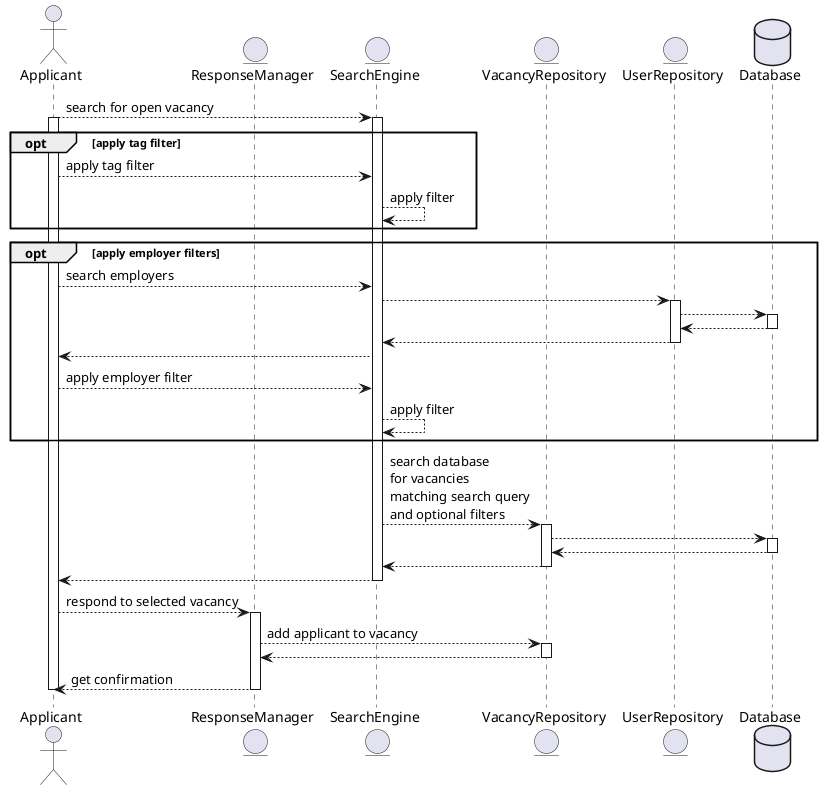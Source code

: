 @startuml
actor     Applicant           as a
entity    ResponseManager     as rm
entity    SearchEngine        as se
entity    VacancyRepository   as vr
entity    UserRepository      as ur
database  Database            as db

a --> se : search for open vacancy
activate a
activate se

opt apply tag filter
a --> se : apply tag filter
se --> se : apply filter
end

opt apply employer filters
a --> se : search employers
se --> ur
activate ur
ur --> db
activate db
ur <-- db
deactivate db
se <-- ur
deactivate ur
a <-- se
a --> se : apply employer filter
se --> se : apply filter
end

se --> vr : search database\nfor vacancies\nmatching search query\nand optional filters
activate vr
vr --> db
activate db
vr <-- db
deactivate db
se <-- vr
deactivate vr
a <-- se
deactivate se

a --> rm : respond to selected vacancy
activate rm

rm --> vr : add applicant to vacancy
activate vr
rm <-- vr
deactivate vr
a <-- rm : get confirmation
deactivate rm
deactivate a

@enduml
